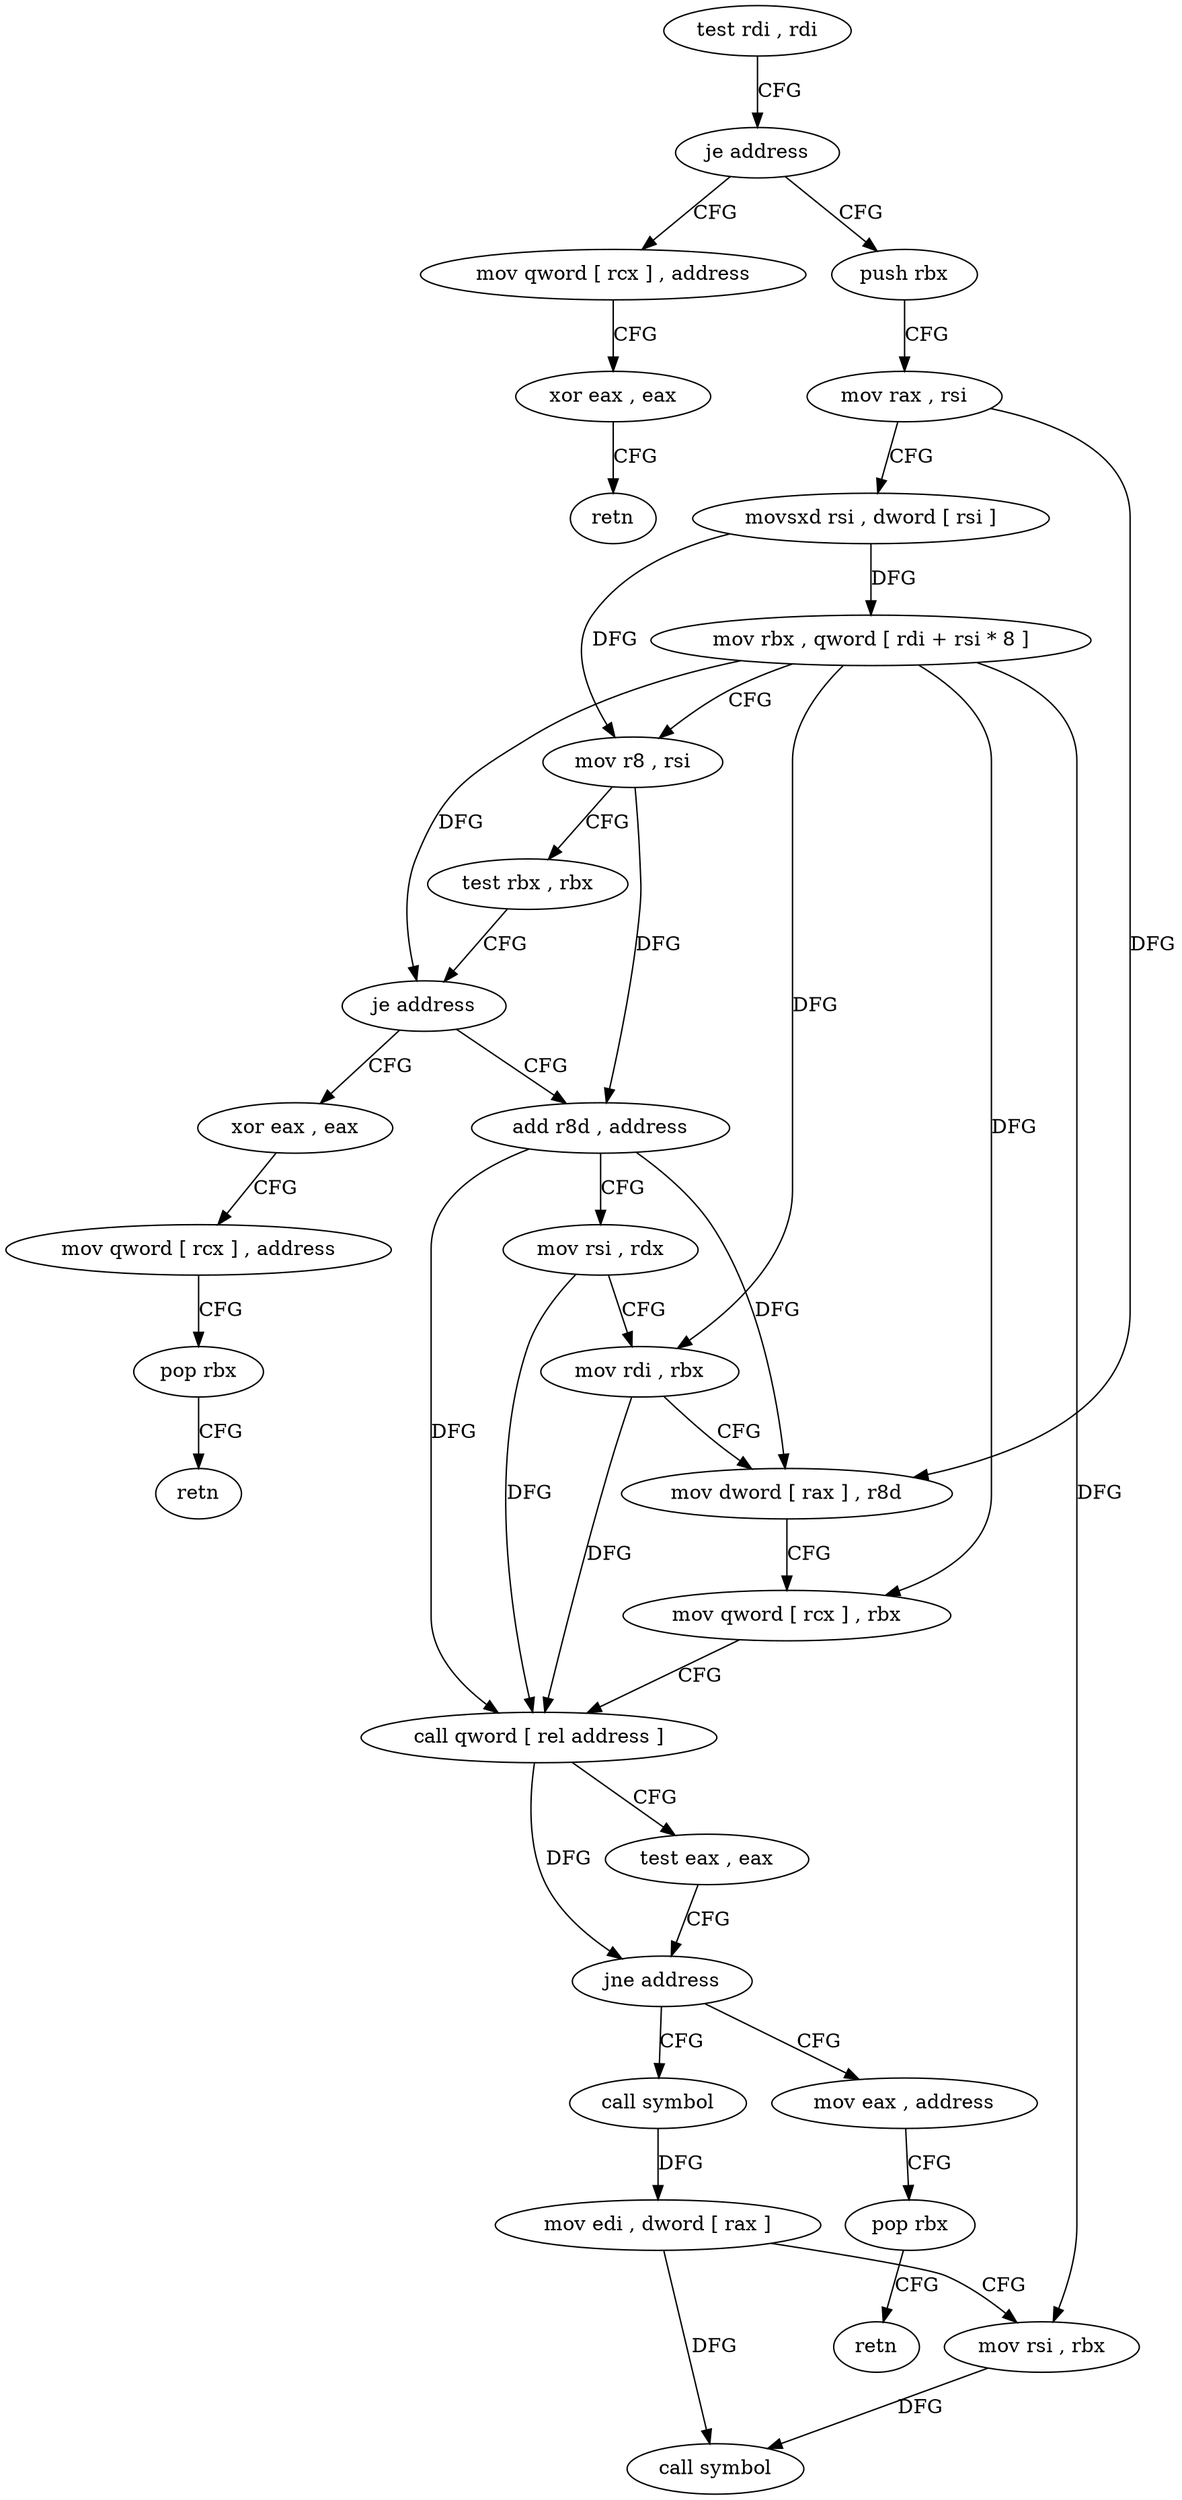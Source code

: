digraph "func" {
"4246224" [label = "test rdi , rdi" ]
"4246227" [label = "je address" ]
"4246304" [label = "mov qword [ rcx ] , address" ]
"4246229" [label = "push rbx" ]
"4246311" [label = "xor eax , eax" ]
"4246313" [label = "retn" ]
"4246230" [label = "mov rax , rsi" ]
"4246233" [label = "movsxd rsi , dword [ rsi ]" ]
"4246236" [label = "mov rbx , qword [ rdi + rsi * 8 ]" ]
"4246240" [label = "mov r8 , rsi" ]
"4246243" [label = "test rbx , rbx" ]
"4246246" [label = "je address" ]
"4246288" [label = "xor eax , eax" ]
"4246248" [label = "add r8d , address" ]
"4246290" [label = "mov qword [ rcx ] , address" ]
"4246297" [label = "pop rbx" ]
"4246298" [label = "retn" ]
"4246252" [label = "mov rsi , rdx" ]
"4246255" [label = "mov rdi , rbx" ]
"4246258" [label = "mov dword [ rax ] , r8d" ]
"4246261" [label = "mov qword [ rcx ] , rbx" ]
"4246264" [label = "call qword [ rel address ]" ]
"4246270" [label = "test eax , eax" ]
"4246272" [label = "jne address" ]
"4246314" [label = "call symbol" ]
"4246274" [label = "mov eax , address" ]
"4246319" [label = "mov edi , dword [ rax ]" ]
"4246321" [label = "mov rsi , rbx" ]
"4246324" [label = "call symbol" ]
"4246279" [label = "pop rbx" ]
"4246280" [label = "retn" ]
"4246224" -> "4246227" [ label = "CFG" ]
"4246227" -> "4246304" [ label = "CFG" ]
"4246227" -> "4246229" [ label = "CFG" ]
"4246304" -> "4246311" [ label = "CFG" ]
"4246229" -> "4246230" [ label = "CFG" ]
"4246311" -> "4246313" [ label = "CFG" ]
"4246230" -> "4246233" [ label = "CFG" ]
"4246230" -> "4246258" [ label = "DFG" ]
"4246233" -> "4246236" [ label = "DFG" ]
"4246233" -> "4246240" [ label = "DFG" ]
"4246236" -> "4246240" [ label = "CFG" ]
"4246236" -> "4246246" [ label = "DFG" ]
"4246236" -> "4246255" [ label = "DFG" ]
"4246236" -> "4246261" [ label = "DFG" ]
"4246236" -> "4246321" [ label = "DFG" ]
"4246240" -> "4246243" [ label = "CFG" ]
"4246240" -> "4246248" [ label = "DFG" ]
"4246243" -> "4246246" [ label = "CFG" ]
"4246246" -> "4246288" [ label = "CFG" ]
"4246246" -> "4246248" [ label = "CFG" ]
"4246288" -> "4246290" [ label = "CFG" ]
"4246248" -> "4246252" [ label = "CFG" ]
"4246248" -> "4246258" [ label = "DFG" ]
"4246248" -> "4246264" [ label = "DFG" ]
"4246290" -> "4246297" [ label = "CFG" ]
"4246297" -> "4246298" [ label = "CFG" ]
"4246252" -> "4246255" [ label = "CFG" ]
"4246252" -> "4246264" [ label = "DFG" ]
"4246255" -> "4246258" [ label = "CFG" ]
"4246255" -> "4246264" [ label = "DFG" ]
"4246258" -> "4246261" [ label = "CFG" ]
"4246261" -> "4246264" [ label = "CFG" ]
"4246264" -> "4246270" [ label = "CFG" ]
"4246264" -> "4246272" [ label = "DFG" ]
"4246270" -> "4246272" [ label = "CFG" ]
"4246272" -> "4246314" [ label = "CFG" ]
"4246272" -> "4246274" [ label = "CFG" ]
"4246314" -> "4246319" [ label = "DFG" ]
"4246274" -> "4246279" [ label = "CFG" ]
"4246319" -> "4246321" [ label = "CFG" ]
"4246319" -> "4246324" [ label = "DFG" ]
"4246321" -> "4246324" [ label = "DFG" ]
"4246279" -> "4246280" [ label = "CFG" ]
}
